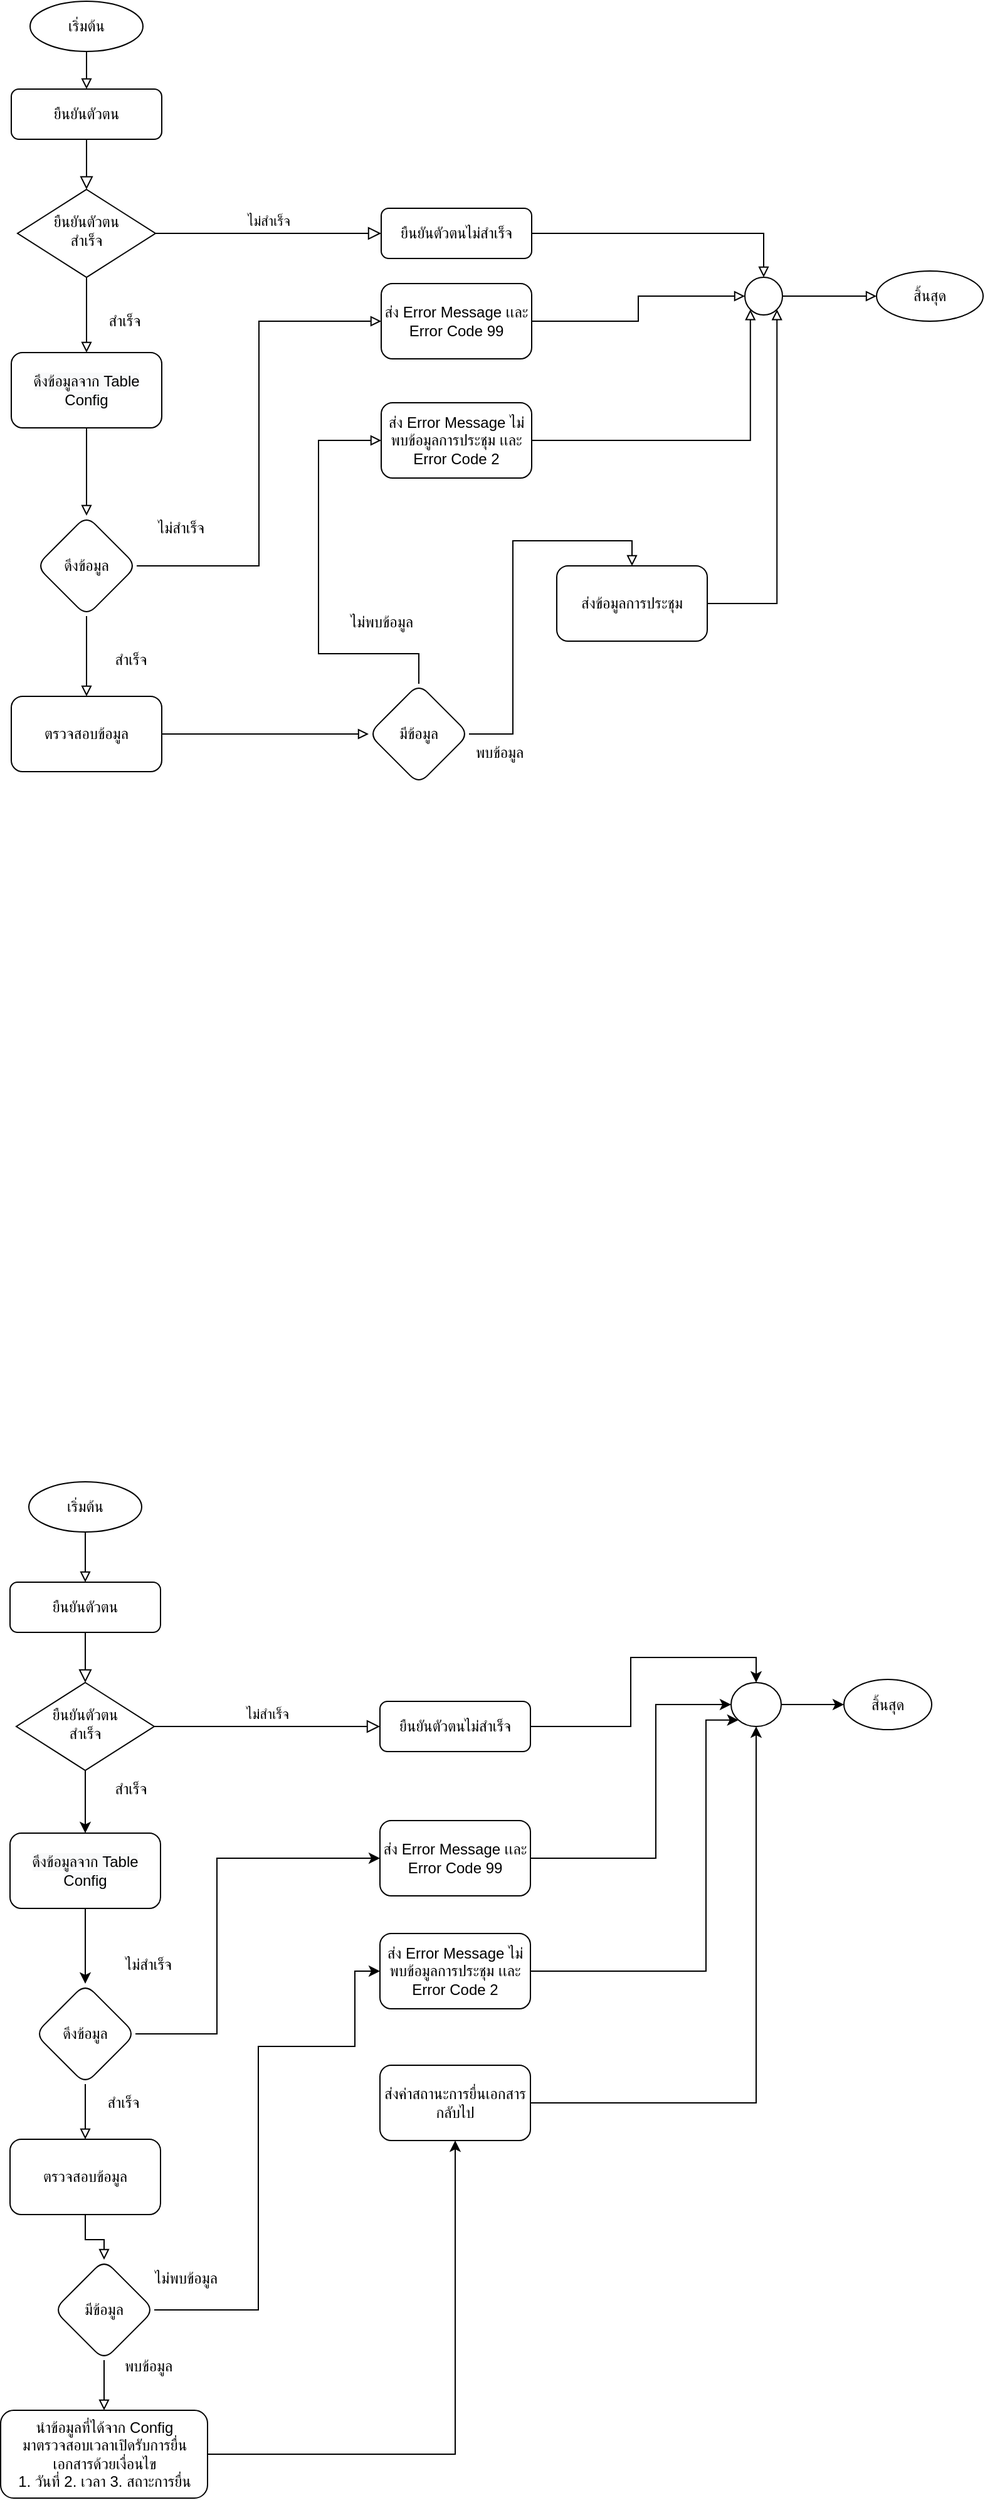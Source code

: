 <mxfile version="20.2.4" type="github">
  <diagram id="C5RBs43oDa-KdzZeNtuy" name="Page-1">
    <mxGraphModel dx="1261" dy="819" grid="1" gridSize="10" guides="1" tooltips="1" connect="1" arrows="1" fold="1" page="1" pageScale="1" pageWidth="827" pageHeight="1169" math="0" shadow="0">
      <root>
        <mxCell id="WIyWlLk6GJQsqaUBKTNV-0" />
        <mxCell id="WIyWlLk6GJQsqaUBKTNV-1" parent="WIyWlLk6GJQsqaUBKTNV-0" />
        <mxCell id="WeG6Rsl1strzyRZMeLXa-1" value="" style="group" vertex="1" connectable="0" parent="WIyWlLk6GJQsqaUBKTNV-1">
          <mxGeometry x="26" y="20" width="775" height="624" as="geometry" />
        </mxCell>
        <mxCell id="WIyWlLk6GJQsqaUBKTNV-3" value="ยืนยันตัวตน" style="rounded=1;whiteSpace=wrap;html=1;fontSize=12;glass=0;strokeWidth=1;shadow=0;" parent="WeG6Rsl1strzyRZMeLXa-1" vertex="1">
          <mxGeometry y="70" width="120" height="40" as="geometry" />
        </mxCell>
        <mxCell id="WIyWlLk6GJQsqaUBKTNV-6" value="ยืนยันตัวตน&lt;br&gt;สำเร็จ" style="rhombus;whiteSpace=wrap;html=1;shadow=0;fontFamily=Helvetica;fontSize=12;align=center;strokeWidth=1;spacing=6;spacingTop=-4;" parent="WeG6Rsl1strzyRZMeLXa-1" vertex="1">
          <mxGeometry x="5" y="150" width="110" height="70" as="geometry" />
        </mxCell>
        <mxCell id="WIyWlLk6GJQsqaUBKTNV-2" value="" style="rounded=0;html=1;jettySize=auto;orthogonalLoop=1;fontSize=11;endArrow=block;endFill=0;endSize=8;strokeWidth=1;shadow=0;labelBackgroundColor=none;edgeStyle=orthogonalEdgeStyle;" parent="WeG6Rsl1strzyRZMeLXa-1" source="WIyWlLk6GJQsqaUBKTNV-3" target="WIyWlLk6GJQsqaUBKTNV-6" edge="1">
          <mxGeometry relative="1" as="geometry" />
        </mxCell>
        <mxCell id="WIyWlLk6GJQsqaUBKTNV-7" value="ยืนยันตัวตนไม่สำเร็จ" style="rounded=1;whiteSpace=wrap;html=1;fontSize=12;glass=0;strokeWidth=1;shadow=0;" parent="WeG6Rsl1strzyRZMeLXa-1" vertex="1">
          <mxGeometry x="295" y="165" width="120" height="40" as="geometry" />
        </mxCell>
        <mxCell id="WIyWlLk6GJQsqaUBKTNV-5" value="ไม่สำเร็จ" style="edgeStyle=orthogonalEdgeStyle;rounded=0;html=1;jettySize=auto;orthogonalLoop=1;fontSize=11;endArrow=block;endFill=0;endSize=8;strokeWidth=1;shadow=0;labelBackgroundColor=none;" parent="WeG6Rsl1strzyRZMeLXa-1" source="WIyWlLk6GJQsqaUBKTNV-6" target="WIyWlLk6GJQsqaUBKTNV-7" edge="1">
          <mxGeometry y="10" relative="1" as="geometry">
            <mxPoint as="offset" />
          </mxGeometry>
        </mxCell>
        <mxCell id="Ni7bxn2DUjmmPI4IMF6q-3" style="edgeStyle=orthogonalEdgeStyle;rounded=0;orthogonalLoop=1;jettySize=auto;html=1;endArrow=block;endFill=0;" parent="WeG6Rsl1strzyRZMeLXa-1" source="Ni7bxn2DUjmmPI4IMF6q-0" target="WIyWlLk6GJQsqaUBKTNV-3" edge="1">
          <mxGeometry relative="1" as="geometry" />
        </mxCell>
        <mxCell id="Ni7bxn2DUjmmPI4IMF6q-0" value="เริ่มต้น" style="ellipse;whiteSpace=wrap;html=1;rounded=1;glass=0;strokeWidth=1;shadow=0;" parent="WeG6Rsl1strzyRZMeLXa-1" vertex="1">
          <mxGeometry x="15" width="90" height="40" as="geometry" />
        </mxCell>
        <mxCell id="Ni7bxn2DUjmmPI4IMF6q-4" value="สิ้นสุด" style="ellipse;whiteSpace=wrap;html=1;rounded=1;glass=0;strokeWidth=1;shadow=0;" parent="WeG6Rsl1strzyRZMeLXa-1" vertex="1">
          <mxGeometry x="690" y="215" width="85" height="40" as="geometry" />
        </mxCell>
        <mxCell id="Ni7bxn2DUjmmPI4IMF6q-17" value="&lt;meta charset=&quot;utf-8&quot;&gt;&lt;span style=&quot;color: rgb(0, 0, 0); font-family: Helvetica; font-size: 12px; font-style: normal; font-variant-ligatures: normal; font-variant-caps: normal; font-weight: 400; letter-spacing: normal; orphans: 2; text-align: center; text-indent: 0px; text-transform: none; widows: 2; word-spacing: 0px; -webkit-text-stroke-width: 0px; background-color: rgb(248, 249, 250); text-decoration-thickness: initial; text-decoration-style: initial; text-decoration-color: initial; float: none; display: inline !important;&quot;&gt;ดึงข้อมูลจาก Table&lt;/span&gt;&lt;br style=&quot;color: rgb(0, 0, 0); font-family: Helvetica; font-size: 12px; font-style: normal; font-variant-ligatures: normal; font-variant-caps: normal; font-weight: 400; letter-spacing: normal; orphans: 2; text-align: center; text-indent: 0px; text-transform: none; widows: 2; word-spacing: 0px; -webkit-text-stroke-width: 0px; background-color: rgb(248, 249, 250); text-decoration-thickness: initial; text-decoration-style: initial; text-decoration-color: initial;&quot;&gt;&lt;span style=&quot;color: rgb(0, 0, 0); font-family: Helvetica; font-size: 12px; font-style: normal; font-variant-ligatures: normal; font-variant-caps: normal; font-weight: 400; letter-spacing: normal; orphans: 2; text-align: center; text-indent: 0px; text-transform: none; widows: 2; word-spacing: 0px; -webkit-text-stroke-width: 0px; background-color: rgb(248, 249, 250); text-decoration-thickness: initial; text-decoration-style: initial; text-decoration-color: initial; float: none; display: inline !important;&quot;&gt;Config&lt;/span&gt;" style="rounded=1;whiteSpace=wrap;html=1;" parent="WeG6Rsl1strzyRZMeLXa-1" vertex="1">
          <mxGeometry y="280" width="120" height="60" as="geometry" />
        </mxCell>
        <mxCell id="Ni7bxn2DUjmmPI4IMF6q-20" style="edgeStyle=orthogonalEdgeStyle;rounded=0;orthogonalLoop=1;jettySize=auto;html=1;entryX=0.5;entryY=0;entryDx=0;entryDy=0;endArrow=block;endFill=0;" parent="WeG6Rsl1strzyRZMeLXa-1" source="WIyWlLk6GJQsqaUBKTNV-6" target="Ni7bxn2DUjmmPI4IMF6q-17" edge="1">
          <mxGeometry relative="1" as="geometry" />
        </mxCell>
        <mxCell id="Ni7bxn2DUjmmPI4IMF6q-21" value="สำเร็จ" style="text;html=1;align=center;verticalAlign=middle;resizable=0;points=[];autosize=1;strokeColor=none;fillColor=none;" parent="WeG6Rsl1strzyRZMeLXa-1" vertex="1">
          <mxGeometry x="65" y="240" width="50" height="30" as="geometry" />
        </mxCell>
        <mxCell id="Ni7bxn2DUjmmPI4IMF6q-22" value="ส่ง Error Message เเละ Error Code 99" style="whiteSpace=wrap;html=1;rounded=1;" parent="WeG6Rsl1strzyRZMeLXa-1" vertex="1">
          <mxGeometry x="295" y="225" width="120" height="60" as="geometry" />
        </mxCell>
        <mxCell id="Ni7bxn2DUjmmPI4IMF6q-24" value="ตรวจสอบข้อมูล" style="whiteSpace=wrap;html=1;rounded=1;" parent="WeG6Rsl1strzyRZMeLXa-1" vertex="1">
          <mxGeometry y="554" width="120" height="60" as="geometry" />
        </mxCell>
        <mxCell id="Ni7bxn2DUjmmPI4IMF6q-35" style="edgeStyle=orthogonalEdgeStyle;rounded=0;orthogonalLoop=1;jettySize=auto;html=1;entryX=0;entryY=0.5;entryDx=0;entryDy=0;endArrow=block;endFill=0;" parent="WeG6Rsl1strzyRZMeLXa-1" source="Ni7bxn2DUjmmPI4IMF6q-33" target="Ni7bxn2DUjmmPI4IMF6q-22" edge="1">
          <mxGeometry relative="1" as="geometry" />
        </mxCell>
        <mxCell id="Ni7bxn2DUjmmPI4IMF6q-37" value="" style="edgeStyle=orthogonalEdgeStyle;rounded=0;orthogonalLoop=1;jettySize=auto;html=1;endArrow=block;endFill=0;" parent="WeG6Rsl1strzyRZMeLXa-1" source="Ni7bxn2DUjmmPI4IMF6q-33" target="Ni7bxn2DUjmmPI4IMF6q-24" edge="1">
          <mxGeometry relative="1" as="geometry" />
        </mxCell>
        <mxCell id="Ni7bxn2DUjmmPI4IMF6q-33" value="ดึงข้อมูล" style="rhombus;whiteSpace=wrap;html=1;rounded=1;" parent="WeG6Rsl1strzyRZMeLXa-1" vertex="1">
          <mxGeometry x="20" y="410" width="80" height="80" as="geometry" />
        </mxCell>
        <mxCell id="Ni7bxn2DUjmmPI4IMF6q-34" value="" style="edgeStyle=orthogonalEdgeStyle;rounded=0;orthogonalLoop=1;jettySize=auto;html=1;endArrow=block;endFill=0;" parent="WeG6Rsl1strzyRZMeLXa-1" source="Ni7bxn2DUjmmPI4IMF6q-17" target="Ni7bxn2DUjmmPI4IMF6q-33" edge="1">
          <mxGeometry relative="1" as="geometry" />
        </mxCell>
        <mxCell id="Ni7bxn2DUjmmPI4IMF6q-36" value="ไม่สำเร็จ" style="text;html=1;align=center;verticalAlign=middle;resizable=0;points=[];autosize=1;strokeColor=none;fillColor=none;" parent="WeG6Rsl1strzyRZMeLXa-1" vertex="1">
          <mxGeometry x="100" y="405" width="70" height="30" as="geometry" />
        </mxCell>
        <mxCell id="Ni7bxn2DUjmmPI4IMF6q-38" value="สำเร็จ" style="text;html=1;align=center;verticalAlign=middle;resizable=0;points=[];autosize=1;strokeColor=none;fillColor=none;" parent="WeG6Rsl1strzyRZMeLXa-1" vertex="1">
          <mxGeometry x="70" y="510" width="50" height="30" as="geometry" />
        </mxCell>
        <mxCell id="Ni7bxn2DUjmmPI4IMF6q-43" value="มีข้อมูล" style="rhombus;whiteSpace=wrap;html=1;rounded=1;" parent="WeG6Rsl1strzyRZMeLXa-1" vertex="1">
          <mxGeometry x="285" y="544" width="80" height="80" as="geometry" />
        </mxCell>
        <mxCell id="Ni7bxn2DUjmmPI4IMF6q-44" value="" style="edgeStyle=orthogonalEdgeStyle;rounded=0;orthogonalLoop=1;jettySize=auto;html=1;endArrow=block;endFill=0;" parent="WeG6Rsl1strzyRZMeLXa-1" source="Ni7bxn2DUjmmPI4IMF6q-24" target="Ni7bxn2DUjmmPI4IMF6q-43" edge="1">
          <mxGeometry relative="1" as="geometry" />
        </mxCell>
        <mxCell id="Ni7bxn2DUjmmPI4IMF6q-46" value="ส่ง Error Message ไม่พบข้อมูลการประชุม เเละ Error Code 2" style="whiteSpace=wrap;html=1;rounded=1;" parent="WeG6Rsl1strzyRZMeLXa-1" vertex="1">
          <mxGeometry x="295" y="320" width="120" height="60" as="geometry" />
        </mxCell>
        <mxCell id="Ni7bxn2DUjmmPI4IMF6q-47" value="" style="edgeStyle=orthogonalEdgeStyle;rounded=0;orthogonalLoop=1;jettySize=auto;html=1;endArrow=block;endFill=0;" parent="WeG6Rsl1strzyRZMeLXa-1" source="Ni7bxn2DUjmmPI4IMF6q-43" target="Ni7bxn2DUjmmPI4IMF6q-46" edge="1">
          <mxGeometry relative="1" as="geometry">
            <Array as="points">
              <mxPoint x="325" y="520" />
              <mxPoint x="245" y="520" />
              <mxPoint x="245" y="350" />
            </Array>
          </mxGeometry>
        </mxCell>
        <mxCell id="Ni7bxn2DUjmmPI4IMF6q-49" value="ไม่พบข้อมูล" style="text;html=1;align=center;verticalAlign=middle;resizable=0;points=[];autosize=1;strokeColor=none;fillColor=none;" parent="WeG6Rsl1strzyRZMeLXa-1" vertex="1">
          <mxGeometry x="255" y="480" width="80" height="30" as="geometry" />
        </mxCell>
        <mxCell id="Ni7bxn2DUjmmPI4IMF6q-52" value="พบข้อมูล" style="text;html=1;align=center;verticalAlign=middle;resizable=0;points=[];autosize=1;strokeColor=none;fillColor=none;" parent="WeG6Rsl1strzyRZMeLXa-1" vertex="1">
          <mxGeometry x="354" y="584" width="70" height="30" as="geometry" />
        </mxCell>
        <mxCell id="Ni7bxn2DUjmmPI4IMF6q-53" value="ส่งข้อมูลการประชุม" style="whiteSpace=wrap;html=1;rounded=1;" parent="WeG6Rsl1strzyRZMeLXa-1" vertex="1">
          <mxGeometry x="435" y="450" width="120" height="60" as="geometry" />
        </mxCell>
        <mxCell id="Ni7bxn2DUjmmPI4IMF6q-51" value="" style="edgeStyle=orthogonalEdgeStyle;rounded=0;orthogonalLoop=1;jettySize=auto;html=1;endArrow=block;endFill=0;entryX=0.5;entryY=0;entryDx=0;entryDy=0;" parent="WeG6Rsl1strzyRZMeLXa-1" source="Ni7bxn2DUjmmPI4IMF6q-43" target="Ni7bxn2DUjmmPI4IMF6q-53" edge="1">
          <mxGeometry relative="1" as="geometry">
            <mxPoint x="60" y="790" as="targetPoint" />
          </mxGeometry>
        </mxCell>
        <mxCell id="Ni7bxn2DUjmmPI4IMF6q-58" value="" style="edgeStyle=orthogonalEdgeStyle;rounded=0;orthogonalLoop=1;jettySize=auto;html=1;endArrow=block;endFill=0;" parent="WeG6Rsl1strzyRZMeLXa-1" source="Ni7bxn2DUjmmPI4IMF6q-56" target="Ni7bxn2DUjmmPI4IMF6q-4" edge="1">
          <mxGeometry relative="1" as="geometry" />
        </mxCell>
        <mxCell id="Ni7bxn2DUjmmPI4IMF6q-56" value="" style="ellipse;whiteSpace=wrap;html=1;aspect=fixed;" parent="WeG6Rsl1strzyRZMeLXa-1" vertex="1">
          <mxGeometry x="585" y="220" width="30" height="30" as="geometry" />
        </mxCell>
        <mxCell id="Ni7bxn2DUjmmPI4IMF6q-8" style="edgeStyle=orthogonalEdgeStyle;rounded=0;orthogonalLoop=1;jettySize=auto;html=1;endArrow=block;endFill=0;entryX=0.5;entryY=0;entryDx=0;entryDy=0;" parent="WeG6Rsl1strzyRZMeLXa-1" source="WIyWlLk6GJQsqaUBKTNV-7" target="Ni7bxn2DUjmmPI4IMF6q-56" edge="1">
          <mxGeometry relative="1" as="geometry">
            <mxPoint x="565" y="200" as="targetPoint" />
          </mxGeometry>
        </mxCell>
        <mxCell id="Ni7bxn2DUjmmPI4IMF6q-27" style="edgeStyle=orthogonalEdgeStyle;rounded=0;orthogonalLoop=1;jettySize=auto;html=1;entryX=0;entryY=0.5;entryDx=0;entryDy=0;endArrow=block;endFill=0;" parent="WeG6Rsl1strzyRZMeLXa-1" source="Ni7bxn2DUjmmPI4IMF6q-22" target="Ni7bxn2DUjmmPI4IMF6q-56" edge="1">
          <mxGeometry relative="1" as="geometry" />
        </mxCell>
        <mxCell id="Ni7bxn2DUjmmPI4IMF6q-48" style="edgeStyle=orthogonalEdgeStyle;rounded=0;orthogonalLoop=1;jettySize=auto;html=1;entryX=0;entryY=1;entryDx=0;entryDy=0;endArrow=block;endFill=0;" parent="WeG6Rsl1strzyRZMeLXa-1" source="Ni7bxn2DUjmmPI4IMF6q-46" target="Ni7bxn2DUjmmPI4IMF6q-56" edge="1">
          <mxGeometry relative="1" as="geometry" />
        </mxCell>
        <mxCell id="Ni7bxn2DUjmmPI4IMF6q-57" style="edgeStyle=orthogonalEdgeStyle;rounded=0;orthogonalLoop=1;jettySize=auto;html=1;entryX=1;entryY=1;entryDx=0;entryDy=0;endArrow=block;endFill=0;" parent="WeG6Rsl1strzyRZMeLXa-1" source="Ni7bxn2DUjmmPI4IMF6q-53" target="Ni7bxn2DUjmmPI4IMF6q-56" edge="1">
          <mxGeometry relative="1" as="geometry" />
        </mxCell>
        <mxCell id="WeG6Rsl1strzyRZMeLXa-52" value="" style="group" vertex="1" connectable="0" parent="WIyWlLk6GJQsqaUBKTNV-1">
          <mxGeometry x="17.5" y="1200" width="742.5" height="810" as="geometry" />
        </mxCell>
        <mxCell id="WeG6Rsl1strzyRZMeLXa-4" value="ยืนยันตัวตน" style="rounded=1;whiteSpace=wrap;html=1;fontSize=12;glass=0;strokeWidth=1;shadow=0;" vertex="1" parent="WeG6Rsl1strzyRZMeLXa-52">
          <mxGeometry x="7.5" y="80" width="120" height="40" as="geometry" />
        </mxCell>
        <mxCell id="WeG6Rsl1strzyRZMeLXa-5" value="ยืนยันตัวตน&lt;br&gt;สำเร็จ" style="rhombus;whiteSpace=wrap;html=1;shadow=0;fontFamily=Helvetica;fontSize=12;align=center;strokeWidth=1;spacing=6;spacingTop=-4;" vertex="1" parent="WeG6Rsl1strzyRZMeLXa-52">
          <mxGeometry x="12.5" y="160" width="110" height="70" as="geometry" />
        </mxCell>
        <mxCell id="WeG6Rsl1strzyRZMeLXa-6" value="" style="rounded=0;html=1;jettySize=auto;orthogonalLoop=1;fontSize=11;endArrow=block;endFill=0;endSize=8;strokeWidth=1;shadow=0;labelBackgroundColor=none;edgeStyle=orthogonalEdgeStyle;" edge="1" parent="WeG6Rsl1strzyRZMeLXa-52" source="WeG6Rsl1strzyRZMeLXa-4" target="WeG6Rsl1strzyRZMeLXa-5">
          <mxGeometry relative="1" as="geometry" />
        </mxCell>
        <mxCell id="WeG6Rsl1strzyRZMeLXa-7" value="ยืนยันตัวตนไม่สำเร็จ" style="rounded=1;whiteSpace=wrap;html=1;fontSize=12;glass=0;strokeWidth=1;shadow=0;" vertex="1" parent="WeG6Rsl1strzyRZMeLXa-52">
          <mxGeometry x="302.5" y="175" width="120" height="40" as="geometry" />
        </mxCell>
        <mxCell id="WeG6Rsl1strzyRZMeLXa-8" value="ไม่สำเร็จ" style="edgeStyle=orthogonalEdgeStyle;rounded=0;html=1;jettySize=auto;orthogonalLoop=1;fontSize=11;endArrow=block;endFill=0;endSize=8;strokeWidth=1;shadow=0;labelBackgroundColor=none;" edge="1" parent="WeG6Rsl1strzyRZMeLXa-52" source="WeG6Rsl1strzyRZMeLXa-5" target="WeG6Rsl1strzyRZMeLXa-7">
          <mxGeometry y="10" relative="1" as="geometry">
            <mxPoint as="offset" />
          </mxGeometry>
        </mxCell>
        <mxCell id="WeG6Rsl1strzyRZMeLXa-9" style="edgeStyle=orthogonalEdgeStyle;rounded=0;orthogonalLoop=1;jettySize=auto;html=1;endArrow=block;endFill=0;" edge="1" parent="WeG6Rsl1strzyRZMeLXa-52" source="WeG6Rsl1strzyRZMeLXa-10" target="WeG6Rsl1strzyRZMeLXa-4">
          <mxGeometry relative="1" as="geometry" />
        </mxCell>
        <mxCell id="WeG6Rsl1strzyRZMeLXa-10" value="เริ่มต้น" style="ellipse;whiteSpace=wrap;html=1;rounded=1;glass=0;strokeWidth=1;shadow=0;" vertex="1" parent="WeG6Rsl1strzyRZMeLXa-52">
          <mxGeometry x="22.5" width="90" height="40" as="geometry" />
        </mxCell>
        <mxCell id="WeG6Rsl1strzyRZMeLXa-11" value="สำเร็จ" style="text;html=1;align=center;verticalAlign=middle;resizable=0;points=[];autosize=1;strokeColor=none;fillColor=none;" vertex="1" parent="WeG6Rsl1strzyRZMeLXa-52">
          <mxGeometry x="78.5" y="230" width="50" height="30" as="geometry" />
        </mxCell>
        <mxCell id="WeG6Rsl1strzyRZMeLXa-12" value="" style="ellipse;whiteSpace=wrap;html=1;rounded=1;glass=0;strokeWidth=1;shadow=0;" vertex="1" parent="WeG6Rsl1strzyRZMeLXa-52">
          <mxGeometry x="582.5" y="160" width="40" height="35" as="geometry" />
        </mxCell>
        <mxCell id="WeG6Rsl1strzyRZMeLXa-13" value="" style="edgeStyle=orthogonalEdgeStyle;rounded=0;orthogonalLoop=1;jettySize=auto;html=1;entryX=0.5;entryY=0;entryDx=0;entryDy=0;" edge="1" parent="WeG6Rsl1strzyRZMeLXa-52" source="WeG6Rsl1strzyRZMeLXa-7" target="WeG6Rsl1strzyRZMeLXa-12">
          <mxGeometry relative="1" as="geometry" />
        </mxCell>
        <mxCell id="WeG6Rsl1strzyRZMeLXa-14" value="สิ้นสุด" style="ellipse;whiteSpace=wrap;html=1;rounded=1;glass=0;strokeWidth=1;shadow=0;" vertex="1" parent="WeG6Rsl1strzyRZMeLXa-52">
          <mxGeometry x="672.5" y="157.5" width="70" height="40" as="geometry" />
        </mxCell>
        <mxCell id="WeG6Rsl1strzyRZMeLXa-15" value="" style="edgeStyle=orthogonalEdgeStyle;rounded=0;orthogonalLoop=1;jettySize=auto;html=1;" edge="1" parent="WeG6Rsl1strzyRZMeLXa-52" source="WeG6Rsl1strzyRZMeLXa-12" target="WeG6Rsl1strzyRZMeLXa-14">
          <mxGeometry relative="1" as="geometry" />
        </mxCell>
        <mxCell id="WeG6Rsl1strzyRZMeLXa-18" value="&lt;meta charset=&quot;utf-8&quot;&gt;&lt;span style=&quot;color: rgb(0, 0, 0); font-family: Helvetica; font-size: 12px; font-style: normal; font-variant-ligatures: normal; font-variant-caps: normal; font-weight: 400; letter-spacing: normal; orphans: 2; text-align: center; text-indent: 0px; text-transform: none; widows: 2; word-spacing: 0px; -webkit-text-stroke-width: 0px; background-color: rgb(248, 249, 250); text-decoration-thickness: initial; text-decoration-style: initial; text-decoration-color: initial; float: none; display: inline !important;&quot;&gt;ดึงข้อมูลจาก Table&lt;/span&gt;&lt;br style=&quot;color: rgb(0, 0, 0); font-family: Helvetica; font-size: 12px; font-style: normal; font-variant-ligatures: normal; font-variant-caps: normal; font-weight: 400; letter-spacing: normal; orphans: 2; text-align: center; text-indent: 0px; text-transform: none; widows: 2; word-spacing: 0px; -webkit-text-stroke-width: 0px; background-color: rgb(248, 249, 250); text-decoration-thickness: initial; text-decoration-style: initial; text-decoration-color: initial;&quot;&gt;&lt;span style=&quot;color: rgb(0, 0, 0); font-family: Helvetica; font-size: 12px; font-style: normal; font-variant-ligatures: normal; font-variant-caps: normal; font-weight: 400; letter-spacing: normal; orphans: 2; text-align: center; text-indent: 0px; text-transform: none; widows: 2; word-spacing: 0px; -webkit-text-stroke-width: 0px; background-color: rgb(248, 249, 250); text-decoration-thickness: initial; text-decoration-style: initial; text-decoration-color: initial; float: none; display: inline !important;&quot;&gt;Config&lt;/span&gt;" style="rounded=1;whiteSpace=wrap;html=1;" vertex="1" parent="WeG6Rsl1strzyRZMeLXa-52">
          <mxGeometry x="7.5" y="280" width="120" height="60" as="geometry" />
        </mxCell>
        <mxCell id="WeG6Rsl1strzyRZMeLXa-17" value="" style="edgeStyle=orthogonalEdgeStyle;rounded=0;orthogonalLoop=1;jettySize=auto;html=1;" edge="1" parent="WeG6Rsl1strzyRZMeLXa-52" source="WeG6Rsl1strzyRZMeLXa-5" target="WeG6Rsl1strzyRZMeLXa-18">
          <mxGeometry relative="1" as="geometry">
            <mxPoint x="68.5" y="280" as="targetPoint" />
          </mxGeometry>
        </mxCell>
        <mxCell id="WeG6Rsl1strzyRZMeLXa-19" value="ตรวจสอบข้อมูล" style="whiteSpace=wrap;html=1;rounded=1;" vertex="1" parent="WeG6Rsl1strzyRZMeLXa-52">
          <mxGeometry x="7.5" y="524" width="120" height="60" as="geometry" />
        </mxCell>
        <mxCell id="WeG6Rsl1strzyRZMeLXa-20" value="" style="edgeStyle=orthogonalEdgeStyle;rounded=0;orthogonalLoop=1;jettySize=auto;html=1;endArrow=block;endFill=0;" edge="1" parent="WeG6Rsl1strzyRZMeLXa-52" source="WeG6Rsl1strzyRZMeLXa-21" target="WeG6Rsl1strzyRZMeLXa-19">
          <mxGeometry relative="1" as="geometry" />
        </mxCell>
        <mxCell id="WeG6Rsl1strzyRZMeLXa-21" value="ดึงข้อมูล" style="rhombus;whiteSpace=wrap;html=1;rounded=1;" vertex="1" parent="WeG6Rsl1strzyRZMeLXa-52">
          <mxGeometry x="27.5" y="400" width="80" height="80" as="geometry" />
        </mxCell>
        <mxCell id="WeG6Rsl1strzyRZMeLXa-32" style="edgeStyle=orthogonalEdgeStyle;rounded=0;orthogonalLoop=1;jettySize=auto;html=1;entryX=0.5;entryY=0;entryDx=0;entryDy=0;" edge="1" parent="WeG6Rsl1strzyRZMeLXa-52" source="WeG6Rsl1strzyRZMeLXa-18" target="WeG6Rsl1strzyRZMeLXa-21">
          <mxGeometry relative="1" as="geometry">
            <Array as="points">
              <mxPoint x="67.5" y="400" />
            </Array>
          </mxGeometry>
        </mxCell>
        <mxCell id="WeG6Rsl1strzyRZMeLXa-23" value="ไม่สำเร็จ" style="text;html=1;align=center;verticalAlign=middle;resizable=0;points=[];autosize=1;strokeColor=none;fillColor=none;" vertex="1" parent="WeG6Rsl1strzyRZMeLXa-52">
          <mxGeometry x="82.5" y="370" width="70" height="30" as="geometry" />
        </mxCell>
        <mxCell id="WeG6Rsl1strzyRZMeLXa-24" value="สำเร็จ" style="text;html=1;align=center;verticalAlign=middle;resizable=0;points=[];autosize=1;strokeColor=none;fillColor=none;" vertex="1" parent="WeG6Rsl1strzyRZMeLXa-52">
          <mxGeometry x="72.5" y="480" width="50" height="30" as="geometry" />
        </mxCell>
        <mxCell id="WeG6Rsl1strzyRZMeLXa-25" value="มีข้อมูล" style="rhombus;whiteSpace=wrap;html=1;rounded=1;" vertex="1" parent="WeG6Rsl1strzyRZMeLXa-52">
          <mxGeometry x="42.5" y="620" width="80" height="80" as="geometry" />
        </mxCell>
        <mxCell id="WeG6Rsl1strzyRZMeLXa-26" value="" style="edgeStyle=orthogonalEdgeStyle;rounded=0;orthogonalLoop=1;jettySize=auto;html=1;endArrow=block;endFill=0;" edge="1" parent="WeG6Rsl1strzyRZMeLXa-52" source="WeG6Rsl1strzyRZMeLXa-19" target="WeG6Rsl1strzyRZMeLXa-25">
          <mxGeometry relative="1" as="geometry" />
        </mxCell>
        <mxCell id="WeG6Rsl1strzyRZMeLXa-28" value="ไม่พบข้อมูล" style="text;html=1;align=center;verticalAlign=middle;resizable=0;points=[];autosize=1;strokeColor=none;fillColor=none;" vertex="1" parent="WeG6Rsl1strzyRZMeLXa-52">
          <mxGeometry x="107.5" y="620" width="80" height="30" as="geometry" />
        </mxCell>
        <mxCell id="WeG6Rsl1strzyRZMeLXa-30" value="นำข้อมูลที่ได้จาก Config &lt;br&gt;มาตรวจสอบเวลาเปิดรับการยื่นเอกสารด้วยเงื่อนไข&lt;br&gt;1. วันที่ 2. เวลา 3. สถาะการยื่น" style="whiteSpace=wrap;html=1;rounded=1;" vertex="1" parent="WeG6Rsl1strzyRZMeLXa-52">
          <mxGeometry y="740" width="165" height="70" as="geometry" />
        </mxCell>
        <mxCell id="WeG6Rsl1strzyRZMeLXa-31" value="" style="edgeStyle=orthogonalEdgeStyle;rounded=0;orthogonalLoop=1;jettySize=auto;html=1;endArrow=block;endFill=0;entryX=0.5;entryY=0;entryDx=0;entryDy=0;" edge="1" parent="WeG6Rsl1strzyRZMeLXa-52" source="WeG6Rsl1strzyRZMeLXa-25" target="WeG6Rsl1strzyRZMeLXa-30">
          <mxGeometry relative="1" as="geometry">
            <mxPoint x="146.5" y="815" as="targetPoint" />
          </mxGeometry>
        </mxCell>
        <mxCell id="WeG6Rsl1strzyRZMeLXa-50" style="edgeStyle=orthogonalEdgeStyle;rounded=0;orthogonalLoop=1;jettySize=auto;html=1;entryX=0;entryY=0.5;entryDx=0;entryDy=0;" edge="1" parent="WeG6Rsl1strzyRZMeLXa-52" source="WeG6Rsl1strzyRZMeLXa-35" target="WeG6Rsl1strzyRZMeLXa-12">
          <mxGeometry relative="1" as="geometry">
            <Array as="points">
              <mxPoint x="522.5" y="300" />
              <mxPoint x="522.5" y="178" />
            </Array>
          </mxGeometry>
        </mxCell>
        <mxCell id="WeG6Rsl1strzyRZMeLXa-35" value="ส่ง Error Message เเละ Error Code 99" style="whiteSpace=wrap;html=1;rounded=1;" vertex="1" parent="WeG6Rsl1strzyRZMeLXa-52">
          <mxGeometry x="302.5" y="270" width="120" height="60" as="geometry" />
        </mxCell>
        <mxCell id="WeG6Rsl1strzyRZMeLXa-33" style="edgeStyle=orthogonalEdgeStyle;rounded=0;orthogonalLoop=1;jettySize=auto;html=1;entryX=0;entryY=0.5;entryDx=0;entryDy=0;" edge="1" parent="WeG6Rsl1strzyRZMeLXa-52" source="WeG6Rsl1strzyRZMeLXa-21" target="WeG6Rsl1strzyRZMeLXa-35">
          <mxGeometry relative="1" as="geometry">
            <mxPoint x="232.5" y="320" as="targetPoint" />
            <Array as="points">
              <mxPoint x="172.5" y="440" />
              <mxPoint x="172.5" y="300" />
            </Array>
          </mxGeometry>
        </mxCell>
        <mxCell id="WeG6Rsl1strzyRZMeLXa-51" style="edgeStyle=orthogonalEdgeStyle;rounded=0;orthogonalLoop=1;jettySize=auto;html=1;entryX=0;entryY=1;entryDx=0;entryDy=0;" edge="1" parent="WeG6Rsl1strzyRZMeLXa-52" source="WeG6Rsl1strzyRZMeLXa-38" target="WeG6Rsl1strzyRZMeLXa-12">
          <mxGeometry relative="1" as="geometry">
            <mxPoint x="562.5" y="280" as="targetPoint" />
            <Array as="points">
              <mxPoint x="562.5" y="390" />
              <mxPoint x="562.5" y="190" />
            </Array>
          </mxGeometry>
        </mxCell>
        <mxCell id="WeG6Rsl1strzyRZMeLXa-38" value="ส่ง Error Message ไม่พบข้อมูลการประชุม เเละ Error Code 2" style="whiteSpace=wrap;html=1;rounded=1;" vertex="1" parent="WeG6Rsl1strzyRZMeLXa-52">
          <mxGeometry x="302.5" y="360" width="120" height="60" as="geometry" />
        </mxCell>
        <mxCell id="WeG6Rsl1strzyRZMeLXa-44" value="พบข้อมูล" style="text;html=1;align=center;verticalAlign=middle;resizable=0;points=[];autosize=1;strokeColor=none;fillColor=none;" vertex="1" parent="WeG6Rsl1strzyRZMeLXa-52">
          <mxGeometry x="82.5" y="690" width="70" height="30" as="geometry" />
        </mxCell>
        <mxCell id="WeG6Rsl1strzyRZMeLXa-49" style="edgeStyle=orthogonalEdgeStyle;rounded=0;orthogonalLoop=1;jettySize=auto;html=1;entryX=0.5;entryY=1;entryDx=0;entryDy=0;" edge="1" parent="WeG6Rsl1strzyRZMeLXa-52" source="WeG6Rsl1strzyRZMeLXa-45" target="WeG6Rsl1strzyRZMeLXa-12">
          <mxGeometry relative="1" as="geometry" />
        </mxCell>
        <mxCell id="WeG6Rsl1strzyRZMeLXa-45" value="ส่งค่าสถานะการยื่นเอกสารกลับไป" style="whiteSpace=wrap;html=1;rounded=1;" vertex="1" parent="WeG6Rsl1strzyRZMeLXa-52">
          <mxGeometry x="302.5" y="465" width="120" height="60" as="geometry" />
        </mxCell>
        <mxCell id="WeG6Rsl1strzyRZMeLXa-36" style="edgeStyle=orthogonalEdgeStyle;rounded=0;orthogonalLoop=1;jettySize=auto;html=1;entryX=0;entryY=0.5;entryDx=0;entryDy=0;" edge="1" parent="WeG6Rsl1strzyRZMeLXa-52" source="WeG6Rsl1strzyRZMeLXa-25" target="WeG6Rsl1strzyRZMeLXa-38">
          <mxGeometry relative="1" as="geometry">
            <mxPoint x="242.5" y="450" as="targetPoint" />
            <Array as="points">
              <mxPoint x="205.5" y="660" />
              <mxPoint x="205.5" y="450" />
              <mxPoint x="282.5" y="450" />
              <mxPoint x="282.5" y="390" />
            </Array>
          </mxGeometry>
        </mxCell>
        <mxCell id="WeG6Rsl1strzyRZMeLXa-46" value="" style="edgeStyle=orthogonalEdgeStyle;rounded=0;orthogonalLoop=1;jettySize=auto;html=1;" edge="1" parent="WeG6Rsl1strzyRZMeLXa-52" source="WeG6Rsl1strzyRZMeLXa-30" target="WeG6Rsl1strzyRZMeLXa-45">
          <mxGeometry relative="1" as="geometry" />
        </mxCell>
      </root>
    </mxGraphModel>
  </diagram>
</mxfile>

